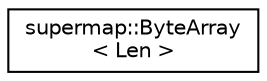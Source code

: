 digraph "Graphical Class Hierarchy"
{
 // LATEX_PDF_SIZE
  edge [fontname="Helvetica",fontsize="10",labelfontname="Helvetica",labelfontsize="10"];
  node [fontname="Helvetica",fontsize="10",shape=record];
  rankdir="LR";
  Node0 [label="supermap::ByteArray\l\< Len \>",height=0.2,width=0.4,color="black", fillcolor="white", style="filled",URL="$classsupermap_1_1ByteArray.html",tooltip="An array that stores a fixed number of bytes in the heap."];
}

